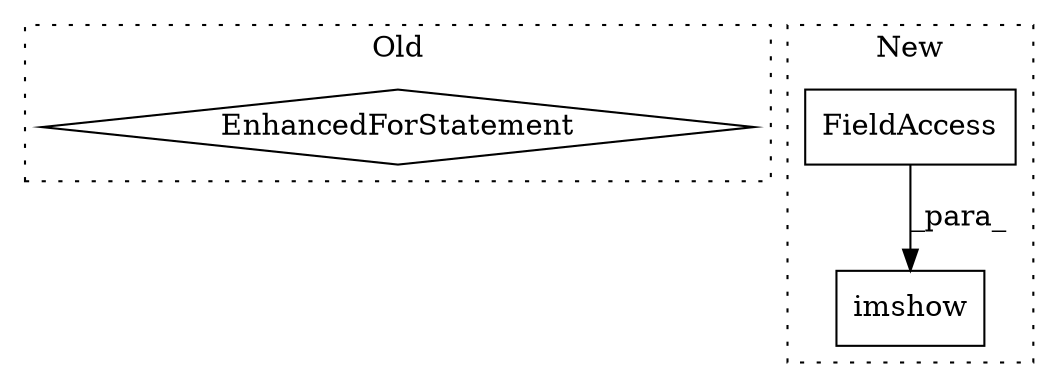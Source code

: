 digraph G {
subgraph cluster0 {
1 [label="EnhancedForStatement" a="70" s="1781,1850" l="53,2" shape="diamond"];
label = "Old";
style="dotted";
}
subgraph cluster1 {
2 [label="imshow" a="32" s="2696,2711" l="7,1" shape="box"];
3 [label="FieldAccess" a="22" s="2703" l="8" shape="box"];
label = "New";
style="dotted";
}
3 -> 2 [label="_para_"];
}